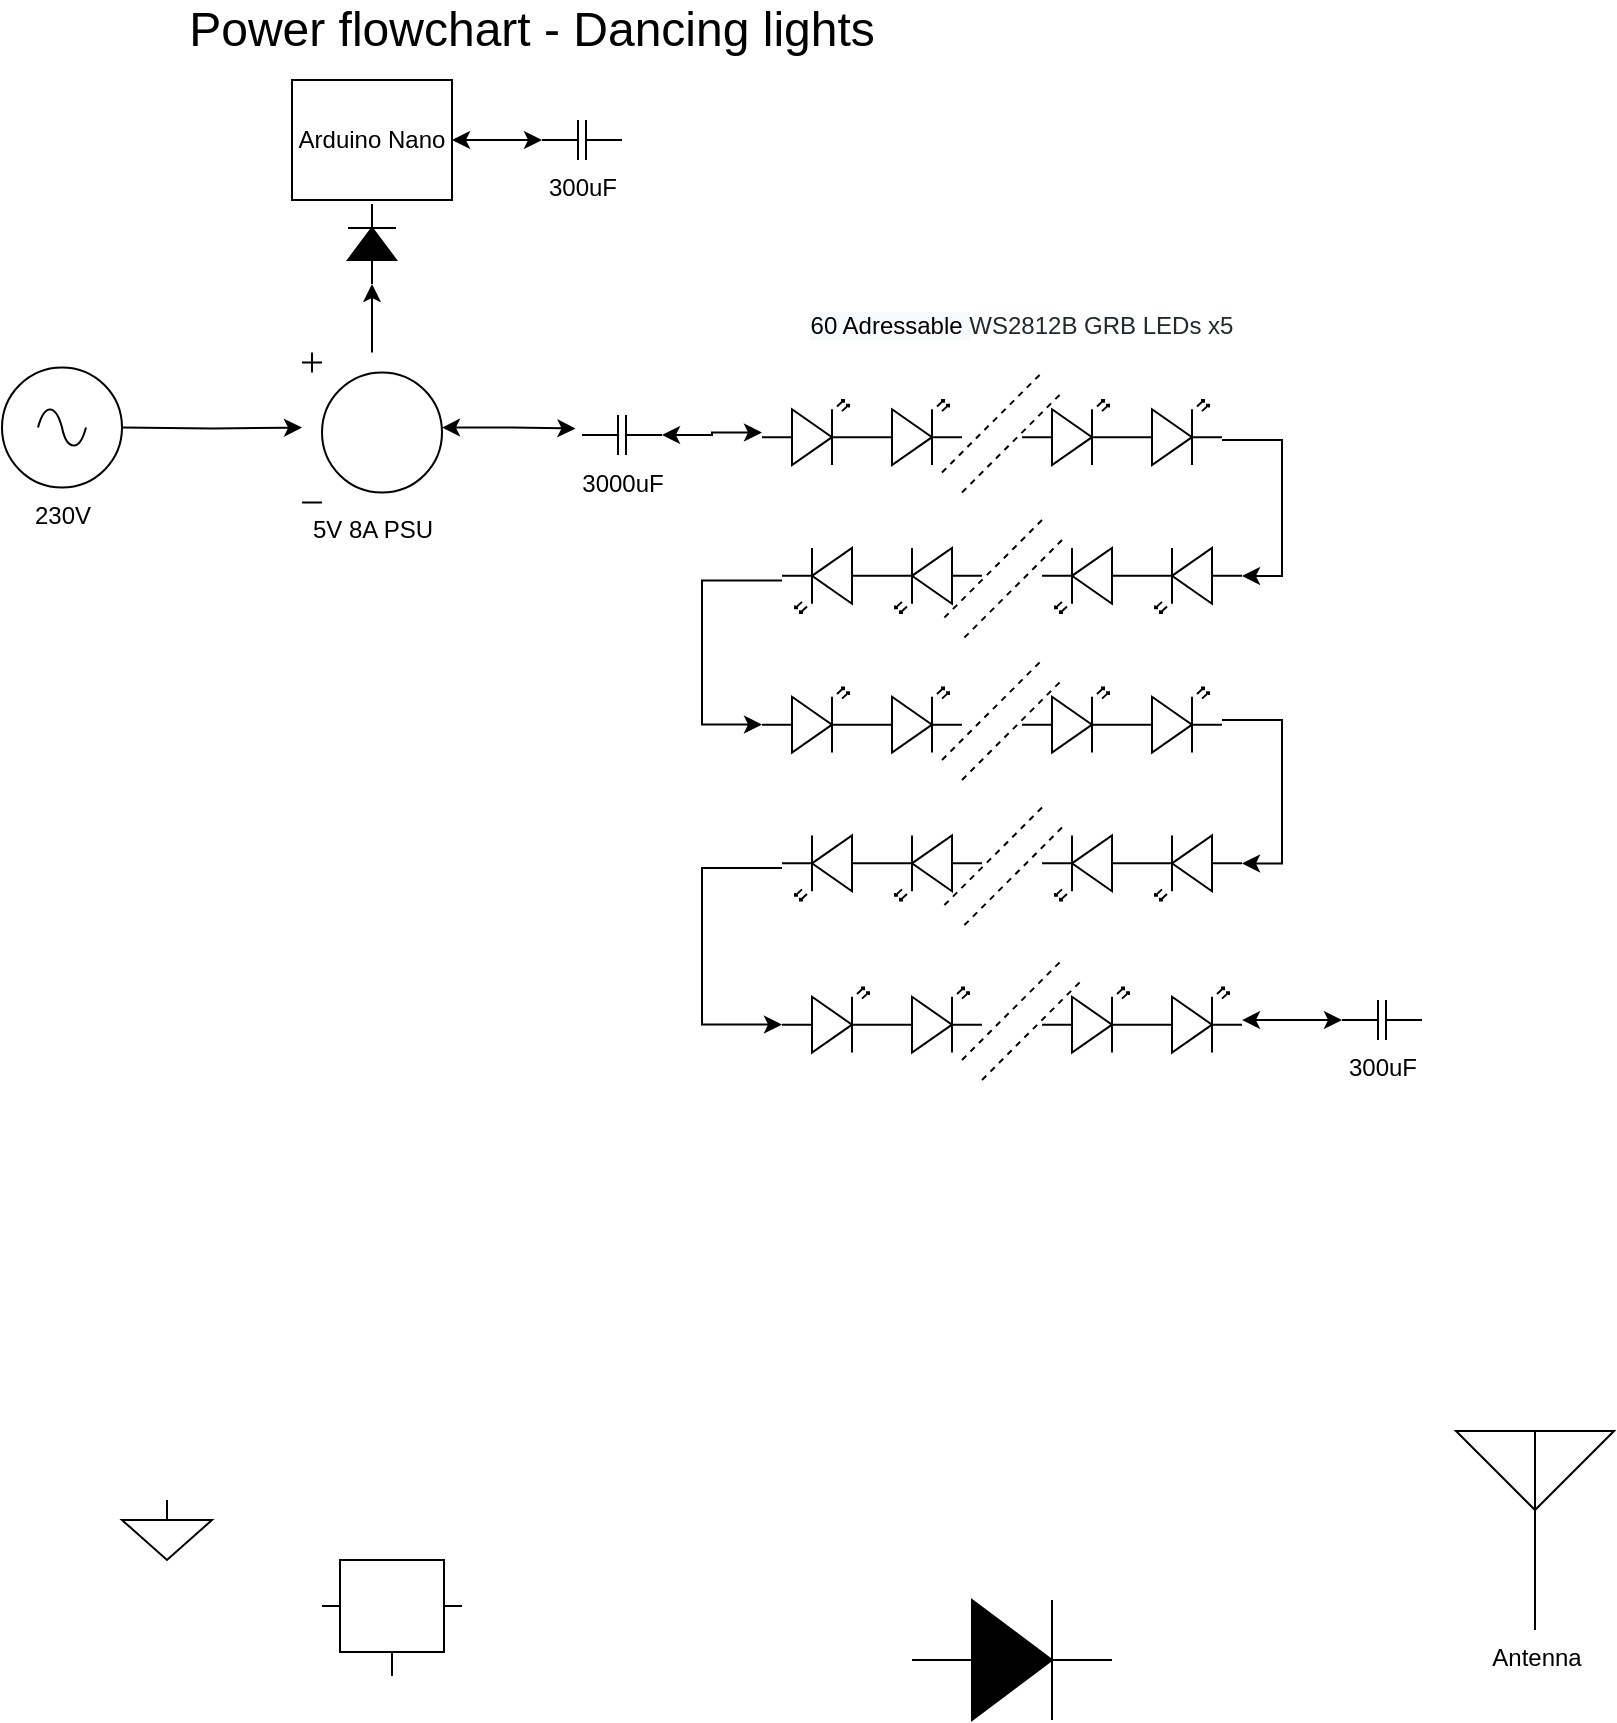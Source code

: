 <mxfile version="20.3.0" type="device"><diagram id="wmG8ICGmqDqucRr0mgvt" name="Page-1"><mxGraphModel dx="867" dy="553" grid="1" gridSize="10" guides="1" tooltips="1" connect="1" arrows="1" fold="1" page="1" pageScale="1" pageWidth="1654" pageHeight="1169" math="0" shadow="0"><root><mxCell id="0"/><mxCell id="1" parent="0"/><mxCell id="zPIDDcpJKGSUIhBAVZSE-10" style="edgeStyle=orthogonalEdgeStyle;rounded=0;orthogonalLoop=1;jettySize=auto;html=1;entryX=0;entryY=0.5;entryDx=0;entryDy=0;entryPerimeter=0;" parent="1" target="zPIDDcpJKGSUIhBAVZSE-2" edge="1"><mxGeometry relative="1" as="geometry"><mxPoint x="160" y="233.75" as="sourcePoint"/></mxGeometry></mxCell><mxCell id="zPIDDcpJKGSUIhBAVZSE-1" value="230V" style="pointerEvents=1;verticalLabelPosition=bottom;shadow=0;dashed=0;align=center;html=1;verticalAlign=top;shape=mxgraph.electrical.signal_sources.source;aspect=fixed;points=[[0.5,0,0],[1,0.5,0],[0.5,1,0],[0,0.5,0]];elSignalType=ac;" parent="1" vertex="1"><mxGeometry x="100" y="203.75" width="60" height="60" as="geometry"/></mxCell><mxCell id="zPIDDcpJKGSUIhBAVZSE-90" style="edgeStyle=orthogonalEdgeStyle;rounded=0;orthogonalLoop=1;jettySize=auto;html=1;entryX=-0.082;entryY=0.339;entryDx=0;entryDy=0;entryPerimeter=0;fontFamily=Helvetica;fontSize=12;startArrow=classic;startFill=1;endArrow=classic;endFill=1;" parent="1" source="zPIDDcpJKGSUIhBAVZSE-2" target="zPIDDcpJKGSUIhBAVZSE-87" edge="1"><mxGeometry relative="1" as="geometry"/></mxCell><mxCell id="gsIAROk-XeFGODeCA0AM-4" style="edgeStyle=orthogonalEdgeStyle;rounded=0;orthogonalLoop=1;jettySize=auto;html=1;entryX=0;entryY=0.5;entryDx=0;entryDy=0;entryPerimeter=0;startArrow=none;startFill=0;endArrow=classic;endFill=1;" edge="1" parent="1" source="zPIDDcpJKGSUIhBAVZSE-2" target="gsIAROk-XeFGODeCA0AM-3"><mxGeometry relative="1" as="geometry"/></mxCell><mxCell id="zPIDDcpJKGSUIhBAVZSE-2" value="5V 8A PSU" style="pointerEvents=1;verticalLabelPosition=bottom;shadow=0;dashed=0;align=center;html=1;verticalAlign=top;shape=mxgraph.electrical.signal_sources.dc_source_1;" parent="1" vertex="1"><mxGeometry x="250" y="196.25" width="70" height="75" as="geometry"/></mxCell><mxCell id="zPIDDcpJKGSUIhBAVZSE-4" value="" style="pointerEvents=1;fillColor=strokeColor;verticalLabelPosition=bottom;shadow=0;dashed=0;align=center;html=1;verticalAlign=top;shape=mxgraph.electrical.diodes.diode;" parent="1" vertex="1"><mxGeometry x="555" y="820" width="100" height="60" as="geometry"/></mxCell><mxCell id="zPIDDcpJKGSUIhBAVZSE-5" value="" style="verticalLabelPosition=bottom;shadow=0;dashed=0;align=center;html=1;verticalAlign=top;shape=mxgraph.electrical.abstract.voltage_regulator;" parent="1" vertex="1"><mxGeometry x="260" y="800" width="70" height="58" as="geometry"/></mxCell><mxCell id="zPIDDcpJKGSUIhBAVZSE-6" value="" style="pointerEvents=1;verticalLabelPosition=bottom;shadow=0;dashed=0;align=center;html=1;verticalAlign=top;shape=mxgraph.electrical.signal_sources.signal_ground;" parent="1" vertex="1"><mxGeometry x="160" y="770" width="45" height="30" as="geometry"/></mxCell><mxCell id="gsIAROk-XeFGODeCA0AM-2" style="edgeStyle=orthogonalEdgeStyle;rounded=0;orthogonalLoop=1;jettySize=auto;html=1;entryX=0;entryY=0.5;entryDx=0;entryDy=0;entryPerimeter=0;startArrow=classic;startFill=1;endArrow=classic;endFill=1;" edge="1" parent="1" source="zPIDDcpJKGSUIhBAVZSE-12" target="gsIAROk-XeFGODeCA0AM-1"><mxGeometry relative="1" as="geometry"/></mxCell><mxCell id="zPIDDcpJKGSUIhBAVZSE-12" value="Arduino Nano" style="rounded=0;whiteSpace=wrap;html=1;" parent="1" vertex="1"><mxGeometry x="245" y="60" width="80" height="60" as="geometry"/></mxCell><mxCell id="zPIDDcpJKGSUIhBAVZSE-27" value="" style="group;rotation=-180;" parent="1" vertex="1" connectable="0"><mxGeometry x="490" y="280" width="230" height="60" as="geometry"/></mxCell><mxCell id="zPIDDcpJKGSUIhBAVZSE-22" value="" style="verticalLabelPosition=bottom;shadow=0;dashed=0;align=center;html=1;verticalAlign=top;shape=mxgraph.electrical.opto_electronics.led_2;pointerEvents=1;rotation=-180;" parent="zPIDDcpJKGSUIhBAVZSE-27" vertex="1"><mxGeometry x="180" y="14" width="50" height="32.5" as="geometry"/></mxCell><mxCell id="zPIDDcpJKGSUIhBAVZSE-25" value="" style="endArrow=none;dashed=1;html=1;rounded=0;" parent="zPIDDcpJKGSUIhBAVZSE-27" edge="1"><mxGeometry width="50" height="50" relative="1" as="geometry"><mxPoint x="130" as="sourcePoint"/><mxPoint x="80" y="50" as="targetPoint"/></mxGeometry></mxCell><mxCell id="zPIDDcpJKGSUIhBAVZSE-33" value="" style="group" parent="zPIDDcpJKGSUIhBAVZSE-27" vertex="1" connectable="0"><mxGeometry x="-3.553e-15" y="10" width="180" height="50" as="geometry"/></mxCell><mxCell id="zPIDDcpJKGSUIhBAVZSE-20" value="" style="verticalLabelPosition=bottom;shadow=0;dashed=0;align=center;html=1;verticalAlign=top;shape=mxgraph.electrical.opto_electronics.led_2;pointerEvents=1;rotation=-180;" parent="zPIDDcpJKGSUIhBAVZSE-33" vertex="1"><mxGeometry x="50" y="4" width="50" height="32.5" as="geometry"/></mxCell><mxCell id="zPIDDcpJKGSUIhBAVZSE-21" value="" style="verticalLabelPosition=bottom;shadow=0;dashed=0;align=center;html=1;verticalAlign=top;shape=mxgraph.electrical.opto_electronics.led_2;pointerEvents=1;rotation=-180;" parent="zPIDDcpJKGSUIhBAVZSE-33" vertex="1"><mxGeometry x="130" y="4" width="50" height="32.5" as="geometry"/></mxCell><mxCell id="zPIDDcpJKGSUIhBAVZSE-23" value="" style="verticalLabelPosition=bottom;shadow=0;dashed=0;align=center;html=1;verticalAlign=top;shape=mxgraph.electrical.opto_electronics.led_2;pointerEvents=1;rotation=-180;" parent="zPIDDcpJKGSUIhBAVZSE-33" vertex="1"><mxGeometry x="3.553e-15" y="4" width="50" height="32.5" as="geometry"/></mxCell><mxCell id="zPIDDcpJKGSUIhBAVZSE-24" value="" style="endArrow=none;dashed=1;html=1;rounded=0;" parent="zPIDDcpJKGSUIhBAVZSE-33" edge="1"><mxGeometry width="50" height="50" relative="1" as="geometry"><mxPoint x="140" as="sourcePoint"/><mxPoint x="90" y="50" as="targetPoint"/></mxGeometry></mxCell><mxCell id="zPIDDcpJKGSUIhBAVZSE-28" value="&lt;br&gt;&lt;span style=&quot;color: rgb(0, 0, 0); font-family: Helvetica; font-size: 12px; font-style: normal; font-variant-ligatures: normal; font-variant-caps: normal; font-weight: 400; letter-spacing: normal; orphans: 2; text-align: center; text-indent: 0px; text-transform: none; widows: 2; word-spacing: 0px; -webkit-text-stroke-width: 0px; background-color: rgb(248, 249, 250); text-decoration-thickness: initial; text-decoration-style: initial; text-decoration-color: initial; float: none; display: inline !important;&quot;&gt;60 Adressab&lt;/span&gt;&lt;font style=&quot;color: rgb(0, 0, 0); font-family: Helvetica; font-size: 12px; font-style: normal; font-variant-ligatures: normal; font-variant-caps: normal; font-weight: 400; letter-spacing: normal; orphans: 2; text-align: center; text-indent: 0px; text-transform: none; widows: 2; word-spacing: 0px; -webkit-text-stroke-width: 0px; background-color: rgb(248, 249, 250); text-decoration-thickness: initial; text-decoration-style: initial; text-decoration-color: initial;&quot;&gt;le&amp;nbsp;&lt;span style=&quot;color: rgb(36, 41, 47); text-align: left; background-color: rgb(255, 255, 255);&quot;&gt;WS2812B GRB LEDs x5&lt;/span&gt;&lt;/font&gt;&lt;br&gt;" style="text;html=1;strokeColor=none;fillColor=none;align=center;verticalAlign=middle;whiteSpace=wrap;rounded=0;fontFamily=Helvetica;fontSize=12;" parent="1" vertex="1"><mxGeometry x="490" y="160" width="240" height="30" as="geometry"/></mxCell><mxCell id="zPIDDcpJKGSUIhBAVZSE-32" style="edgeStyle=orthogonalEdgeStyle;rounded=0;orthogonalLoop=1;jettySize=auto;html=1;entryX=0;entryY=0.57;entryDx=0;entryDy=0;entryPerimeter=0;fontFamily=Helvetica;fontSize=12;" parent="1" source="zPIDDcpJKGSUIhBAVZSE-16" target="zPIDDcpJKGSUIhBAVZSE-22" edge="1"><mxGeometry relative="1" as="geometry"><Array as="points"><mxPoint x="740" y="240"/><mxPoint x="740" y="308"/></Array></mxGeometry></mxCell><mxCell id="zPIDDcpJKGSUIhBAVZSE-34" value="" style="group" parent="1" vertex="1" connectable="0"><mxGeometry x="480" y="206.25" width="230" height="60" as="geometry"/></mxCell><mxCell id="zPIDDcpJKGSUIhBAVZSE-18" value="" style="endArrow=none;dashed=1;html=1;rounded=0;" parent="zPIDDcpJKGSUIhBAVZSE-34" edge="1"><mxGeometry width="50" height="50" relative="1" as="geometry"><mxPoint x="90" y="50" as="sourcePoint"/><mxPoint x="140" as="targetPoint"/></mxGeometry></mxCell><mxCell id="zPIDDcpJKGSUIhBAVZSE-19" value="" style="endArrow=none;dashed=1;html=1;rounded=0;" parent="zPIDDcpJKGSUIhBAVZSE-34" edge="1"><mxGeometry width="50" height="50" relative="1" as="geometry"><mxPoint x="100" y="60" as="sourcePoint"/><mxPoint x="150" y="10" as="targetPoint"/></mxGeometry></mxCell><mxCell id="zPIDDcpJKGSUIhBAVZSE-31" value="" style="group" parent="zPIDDcpJKGSUIhBAVZSE-34" vertex="1" connectable="0"><mxGeometry y="13.75" width="230" height="32.5" as="geometry"/></mxCell><mxCell id="zPIDDcpJKGSUIhBAVZSE-9" value="" style="verticalLabelPosition=bottom;shadow=0;dashed=0;align=center;html=1;verticalAlign=top;shape=mxgraph.electrical.opto_electronics.led_2;pointerEvents=1;" parent="zPIDDcpJKGSUIhBAVZSE-31" vertex="1"><mxGeometry x="130" width="50" height="32.5" as="geometry"/></mxCell><mxCell id="zPIDDcpJKGSUIhBAVZSE-14" value="" style="verticalLabelPosition=bottom;shadow=0;dashed=0;align=center;html=1;verticalAlign=top;shape=mxgraph.electrical.opto_electronics.led_2;pointerEvents=1;" parent="zPIDDcpJKGSUIhBAVZSE-31" vertex="1"><mxGeometry x="50" width="50" height="32.5" as="geometry"/></mxCell><mxCell id="zPIDDcpJKGSUIhBAVZSE-15" value="" style="verticalLabelPosition=bottom;shadow=0;dashed=0;align=center;html=1;verticalAlign=top;shape=mxgraph.electrical.opto_electronics.led_2;pointerEvents=1;" parent="zPIDDcpJKGSUIhBAVZSE-31" vertex="1"><mxGeometry width="50" height="32.5" as="geometry"/></mxCell><mxCell id="zPIDDcpJKGSUIhBAVZSE-16" value="" style="verticalLabelPosition=bottom;shadow=0;dashed=0;align=center;html=1;verticalAlign=top;shape=mxgraph.electrical.opto_electronics.led_2;pointerEvents=1;" parent="zPIDDcpJKGSUIhBAVZSE-31" vertex="1"><mxGeometry x="180" width="50" height="32.5" as="geometry"/></mxCell><mxCell id="zPIDDcpJKGSUIhBAVZSE-35" value="" style="group;rotation=-180;" parent="1" vertex="1" connectable="0"><mxGeometry x="490" y="423.75" width="230" height="60" as="geometry"/></mxCell><mxCell id="zPIDDcpJKGSUIhBAVZSE-36" value="" style="verticalLabelPosition=bottom;shadow=0;dashed=0;align=center;html=1;verticalAlign=top;shape=mxgraph.electrical.opto_electronics.led_2;pointerEvents=1;rotation=-180;" parent="zPIDDcpJKGSUIhBAVZSE-35" vertex="1"><mxGeometry x="180" y="14" width="50" height="32.5" as="geometry"/></mxCell><mxCell id="zPIDDcpJKGSUIhBAVZSE-37" value="" style="endArrow=none;dashed=1;html=1;rounded=0;" parent="zPIDDcpJKGSUIhBAVZSE-35" edge="1"><mxGeometry width="50" height="50" relative="1" as="geometry"><mxPoint x="130" as="sourcePoint"/><mxPoint x="80" y="50" as="targetPoint"/></mxGeometry></mxCell><mxCell id="zPIDDcpJKGSUIhBAVZSE-38" value="" style="group" parent="zPIDDcpJKGSUIhBAVZSE-35" vertex="1" connectable="0"><mxGeometry x="-3.553e-15" y="10" width="180" height="50" as="geometry"/></mxCell><mxCell id="zPIDDcpJKGSUIhBAVZSE-39" value="" style="verticalLabelPosition=bottom;shadow=0;dashed=0;align=center;html=1;verticalAlign=top;shape=mxgraph.electrical.opto_electronics.led_2;pointerEvents=1;rotation=-180;" parent="zPIDDcpJKGSUIhBAVZSE-38" vertex="1"><mxGeometry x="50" y="4" width="50" height="32.5" as="geometry"/></mxCell><mxCell id="zPIDDcpJKGSUIhBAVZSE-40" value="" style="verticalLabelPosition=bottom;shadow=0;dashed=0;align=center;html=1;verticalAlign=top;shape=mxgraph.electrical.opto_electronics.led_2;pointerEvents=1;rotation=-180;" parent="zPIDDcpJKGSUIhBAVZSE-38" vertex="1"><mxGeometry x="130" y="4" width="50" height="32.5" as="geometry"/></mxCell><mxCell id="zPIDDcpJKGSUIhBAVZSE-41" value="" style="verticalLabelPosition=bottom;shadow=0;dashed=0;align=center;html=1;verticalAlign=top;shape=mxgraph.electrical.opto_electronics.led_2;pointerEvents=1;rotation=-180;" parent="zPIDDcpJKGSUIhBAVZSE-38" vertex="1"><mxGeometry x="3.553e-15" y="4" width="50" height="32.5" as="geometry"/></mxCell><mxCell id="zPIDDcpJKGSUIhBAVZSE-42" value="" style="endArrow=none;dashed=1;html=1;rounded=0;" parent="zPIDDcpJKGSUIhBAVZSE-38" edge="1"><mxGeometry width="50" height="50" relative="1" as="geometry"><mxPoint x="140" as="sourcePoint"/><mxPoint x="90" y="50" as="targetPoint"/></mxGeometry></mxCell><mxCell id="zPIDDcpJKGSUIhBAVZSE-43" value="" style="group" parent="1" vertex="1" connectable="0"><mxGeometry x="480" y="350" width="230" height="60" as="geometry"/></mxCell><mxCell id="zPIDDcpJKGSUIhBAVZSE-44" value="" style="endArrow=none;dashed=1;html=1;rounded=0;" parent="zPIDDcpJKGSUIhBAVZSE-43" edge="1"><mxGeometry width="50" height="50" relative="1" as="geometry"><mxPoint x="90" y="50" as="sourcePoint"/><mxPoint x="140" as="targetPoint"/></mxGeometry></mxCell><mxCell id="zPIDDcpJKGSUIhBAVZSE-45" value="" style="endArrow=none;dashed=1;html=1;rounded=0;" parent="zPIDDcpJKGSUIhBAVZSE-43" edge="1"><mxGeometry width="50" height="50" relative="1" as="geometry"><mxPoint x="100" y="60" as="sourcePoint"/><mxPoint x="150" y="10" as="targetPoint"/></mxGeometry></mxCell><mxCell id="zPIDDcpJKGSUIhBAVZSE-46" value="" style="group" parent="zPIDDcpJKGSUIhBAVZSE-43" vertex="1" connectable="0"><mxGeometry y="13.75" width="230" height="32.5" as="geometry"/></mxCell><mxCell id="zPIDDcpJKGSUIhBAVZSE-47" value="" style="verticalLabelPosition=bottom;shadow=0;dashed=0;align=center;html=1;verticalAlign=top;shape=mxgraph.electrical.opto_electronics.led_2;pointerEvents=1;" parent="zPIDDcpJKGSUIhBAVZSE-46" vertex="1"><mxGeometry x="130" width="50" height="32.5" as="geometry"/></mxCell><mxCell id="zPIDDcpJKGSUIhBAVZSE-48" value="" style="verticalLabelPosition=bottom;shadow=0;dashed=0;align=center;html=1;verticalAlign=top;shape=mxgraph.electrical.opto_electronics.led_2;pointerEvents=1;" parent="zPIDDcpJKGSUIhBAVZSE-46" vertex="1"><mxGeometry x="50" width="50" height="32.5" as="geometry"/></mxCell><mxCell id="zPIDDcpJKGSUIhBAVZSE-49" value="" style="verticalLabelPosition=bottom;shadow=0;dashed=0;align=center;html=1;verticalAlign=top;shape=mxgraph.electrical.opto_electronics.led_2;pointerEvents=1;" parent="zPIDDcpJKGSUIhBAVZSE-46" vertex="1"><mxGeometry width="50" height="32.5" as="geometry"/></mxCell><mxCell id="zPIDDcpJKGSUIhBAVZSE-50" value="" style="verticalLabelPosition=bottom;shadow=0;dashed=0;align=center;html=1;verticalAlign=top;shape=mxgraph.electrical.opto_electronics.led_2;pointerEvents=1;" parent="zPIDDcpJKGSUIhBAVZSE-46" vertex="1"><mxGeometry x="180" width="50" height="32.5" as="geometry"/></mxCell><mxCell id="zPIDDcpJKGSUIhBAVZSE-59" value="" style="group" parent="1" vertex="1" connectable="0"><mxGeometry x="490" y="500" width="230" height="60" as="geometry"/></mxCell><mxCell id="zPIDDcpJKGSUIhBAVZSE-60" value="" style="endArrow=none;dashed=1;html=1;rounded=0;" parent="zPIDDcpJKGSUIhBAVZSE-59" edge="1"><mxGeometry width="50" height="50" relative="1" as="geometry"><mxPoint x="90" y="50" as="sourcePoint"/><mxPoint x="140" as="targetPoint"/></mxGeometry></mxCell><mxCell id="zPIDDcpJKGSUIhBAVZSE-61" value="" style="endArrow=none;dashed=1;html=1;rounded=0;" parent="zPIDDcpJKGSUIhBAVZSE-59" edge="1"><mxGeometry width="50" height="50" relative="1" as="geometry"><mxPoint x="100" y="60" as="sourcePoint"/><mxPoint x="150" y="10" as="targetPoint"/></mxGeometry></mxCell><mxCell id="zPIDDcpJKGSUIhBAVZSE-62" value="" style="group" parent="zPIDDcpJKGSUIhBAVZSE-59" vertex="1" connectable="0"><mxGeometry y="13.75" width="230" height="32.5" as="geometry"/></mxCell><mxCell id="zPIDDcpJKGSUIhBAVZSE-63" value="" style="verticalLabelPosition=bottom;shadow=0;dashed=0;align=center;html=1;verticalAlign=top;shape=mxgraph.electrical.opto_electronics.led_2;pointerEvents=1;" parent="zPIDDcpJKGSUIhBAVZSE-62" vertex="1"><mxGeometry x="130" width="50" height="32.5" as="geometry"/></mxCell><mxCell id="zPIDDcpJKGSUIhBAVZSE-64" value="" style="verticalLabelPosition=bottom;shadow=0;dashed=0;align=center;html=1;verticalAlign=top;shape=mxgraph.electrical.opto_electronics.led_2;pointerEvents=1;" parent="zPIDDcpJKGSUIhBAVZSE-62" vertex="1"><mxGeometry x="50" width="50" height="32.5" as="geometry"/></mxCell><mxCell id="zPIDDcpJKGSUIhBAVZSE-65" value="" style="verticalLabelPosition=bottom;shadow=0;dashed=0;align=center;html=1;verticalAlign=top;shape=mxgraph.electrical.opto_electronics.led_2;pointerEvents=1;" parent="zPIDDcpJKGSUIhBAVZSE-62" vertex="1"><mxGeometry width="50" height="32.5" as="geometry"/></mxCell><mxCell id="zPIDDcpJKGSUIhBAVZSE-66" value="" style="verticalLabelPosition=bottom;shadow=0;dashed=0;align=center;html=1;verticalAlign=top;shape=mxgraph.electrical.opto_electronics.led_2;pointerEvents=1;" parent="zPIDDcpJKGSUIhBAVZSE-62" vertex="1"><mxGeometry x="180" width="50" height="32.5" as="geometry"/></mxCell><mxCell id="zPIDDcpJKGSUIhBAVZSE-67" style="edgeStyle=orthogonalEdgeStyle;rounded=0;orthogonalLoop=1;jettySize=auto;html=1;entryX=0;entryY=0.57;entryDx=0;entryDy=0;entryPerimeter=0;fontFamily=Helvetica;fontSize=12;" parent="1" source="zPIDDcpJKGSUIhBAVZSE-23" target="zPIDDcpJKGSUIhBAVZSE-49" edge="1"><mxGeometry relative="1" as="geometry"><Array as="points"><mxPoint x="450" y="310"/><mxPoint x="450" y="382"/></Array></mxGeometry></mxCell><mxCell id="zPIDDcpJKGSUIhBAVZSE-68" style="edgeStyle=orthogonalEdgeStyle;rounded=0;orthogonalLoop=1;jettySize=auto;html=1;entryX=0;entryY=0.57;entryDx=0;entryDy=0;entryPerimeter=0;fontFamily=Helvetica;fontSize=12;" parent="1" source="zPIDDcpJKGSUIhBAVZSE-50" target="zPIDDcpJKGSUIhBAVZSE-36" edge="1"><mxGeometry relative="1" as="geometry"><Array as="points"><mxPoint x="740" y="380"/><mxPoint x="740" y="452"/></Array></mxGeometry></mxCell><mxCell id="zPIDDcpJKGSUIhBAVZSE-69" style="edgeStyle=orthogonalEdgeStyle;rounded=0;orthogonalLoop=1;jettySize=auto;html=1;entryX=0;entryY=0.57;entryDx=0;entryDy=0;entryPerimeter=0;fontFamily=Helvetica;fontSize=12;" parent="1" source="zPIDDcpJKGSUIhBAVZSE-41" target="zPIDDcpJKGSUIhBAVZSE-65" edge="1"><mxGeometry relative="1" as="geometry"><Array as="points"><mxPoint x="450" y="454"/><mxPoint x="450" y="532"/></Array></mxGeometry></mxCell><mxCell id="zPIDDcpJKGSUIhBAVZSE-70" value="Power flowchart - Dancing lights" style="text;html=1;strokeColor=none;fillColor=none;align=center;verticalAlign=middle;whiteSpace=wrap;rounded=0;fontFamily=Helvetica;fontSize=24;" parent="1" vertex="1"><mxGeometry x="170" y="20" width="390" height="30" as="geometry"/></mxCell><mxCell id="zPIDDcpJKGSUIhBAVZSE-77" value="300uF" style="pointerEvents=1;verticalLabelPosition=bottom;shadow=0;dashed=0;align=center;html=1;verticalAlign=top;shape=mxgraph.electrical.capacitors.capacitor_1;rotation=0;" parent="1" vertex="1"><mxGeometry x="770" y="520" width="40" height="20" as="geometry"/></mxCell><mxCell id="zPIDDcpJKGSUIhBAVZSE-81" value="Antenna" style="verticalLabelPosition=bottom;shadow=0;dashed=0;align=center;html=1;verticalAlign=top;shape=mxgraph.electrical.radio.aerial_-_antenna_2;fontFamily=Helvetica;fontSize=12;" parent="1" vertex="1"><mxGeometry x="827" y="735" width="79" height="100" as="geometry"/></mxCell><mxCell id="zPIDDcpJKGSUIhBAVZSE-86" style="edgeStyle=orthogonalEdgeStyle;rounded=0;orthogonalLoop=1;jettySize=auto;html=1;entryX=0;entryY=0.5;entryDx=0;entryDy=0;entryPerimeter=0;fontFamily=Helvetica;fontSize=12;startArrow=classic;startFill=1;endArrow=classic;endFill=1;" parent="1" source="zPIDDcpJKGSUIhBAVZSE-66" target="zPIDDcpJKGSUIhBAVZSE-77" edge="1"><mxGeometry relative="1" as="geometry"/></mxCell><mxCell id="zPIDDcpJKGSUIhBAVZSE-87" value="3000uF" style="pointerEvents=1;verticalLabelPosition=bottom;shadow=0;dashed=0;align=center;html=1;verticalAlign=top;shape=mxgraph.electrical.capacitors.capacitor_1;rotation=0;" parent="1" vertex="1"><mxGeometry x="390" y="227.5" width="40" height="20" as="geometry"/></mxCell><mxCell id="zPIDDcpJKGSUIhBAVZSE-89" style="edgeStyle=orthogonalEdgeStyle;rounded=0;orthogonalLoop=1;jettySize=auto;html=1;entryX=1;entryY=0.5;entryDx=0;entryDy=0;entryPerimeter=0;fontFamily=Helvetica;fontSize=12;startArrow=classic;startFill=1;endArrow=classic;endFill=1;" parent="1" source="zPIDDcpJKGSUIhBAVZSE-15" target="zPIDDcpJKGSUIhBAVZSE-87" edge="1"><mxGeometry relative="1" as="geometry"/></mxCell><mxCell id="gsIAROk-XeFGODeCA0AM-1" value="300uF" style="pointerEvents=1;verticalLabelPosition=bottom;shadow=0;dashed=0;align=center;html=1;verticalAlign=top;shape=mxgraph.electrical.capacitors.capacitor_1;rotation=0;" vertex="1" parent="1"><mxGeometry x="370" y="80" width="40" height="20" as="geometry"/></mxCell><mxCell id="gsIAROk-XeFGODeCA0AM-3" value="" style="pointerEvents=1;fillColor=strokeColor;verticalLabelPosition=bottom;shadow=0;dashed=0;align=center;html=1;verticalAlign=top;shape=mxgraph.electrical.diodes.diode;rotation=-90;" vertex="1" parent="1"><mxGeometry x="265" y="130" width="40" height="24" as="geometry"/></mxCell></root></mxGraphModel></diagram></mxfile>